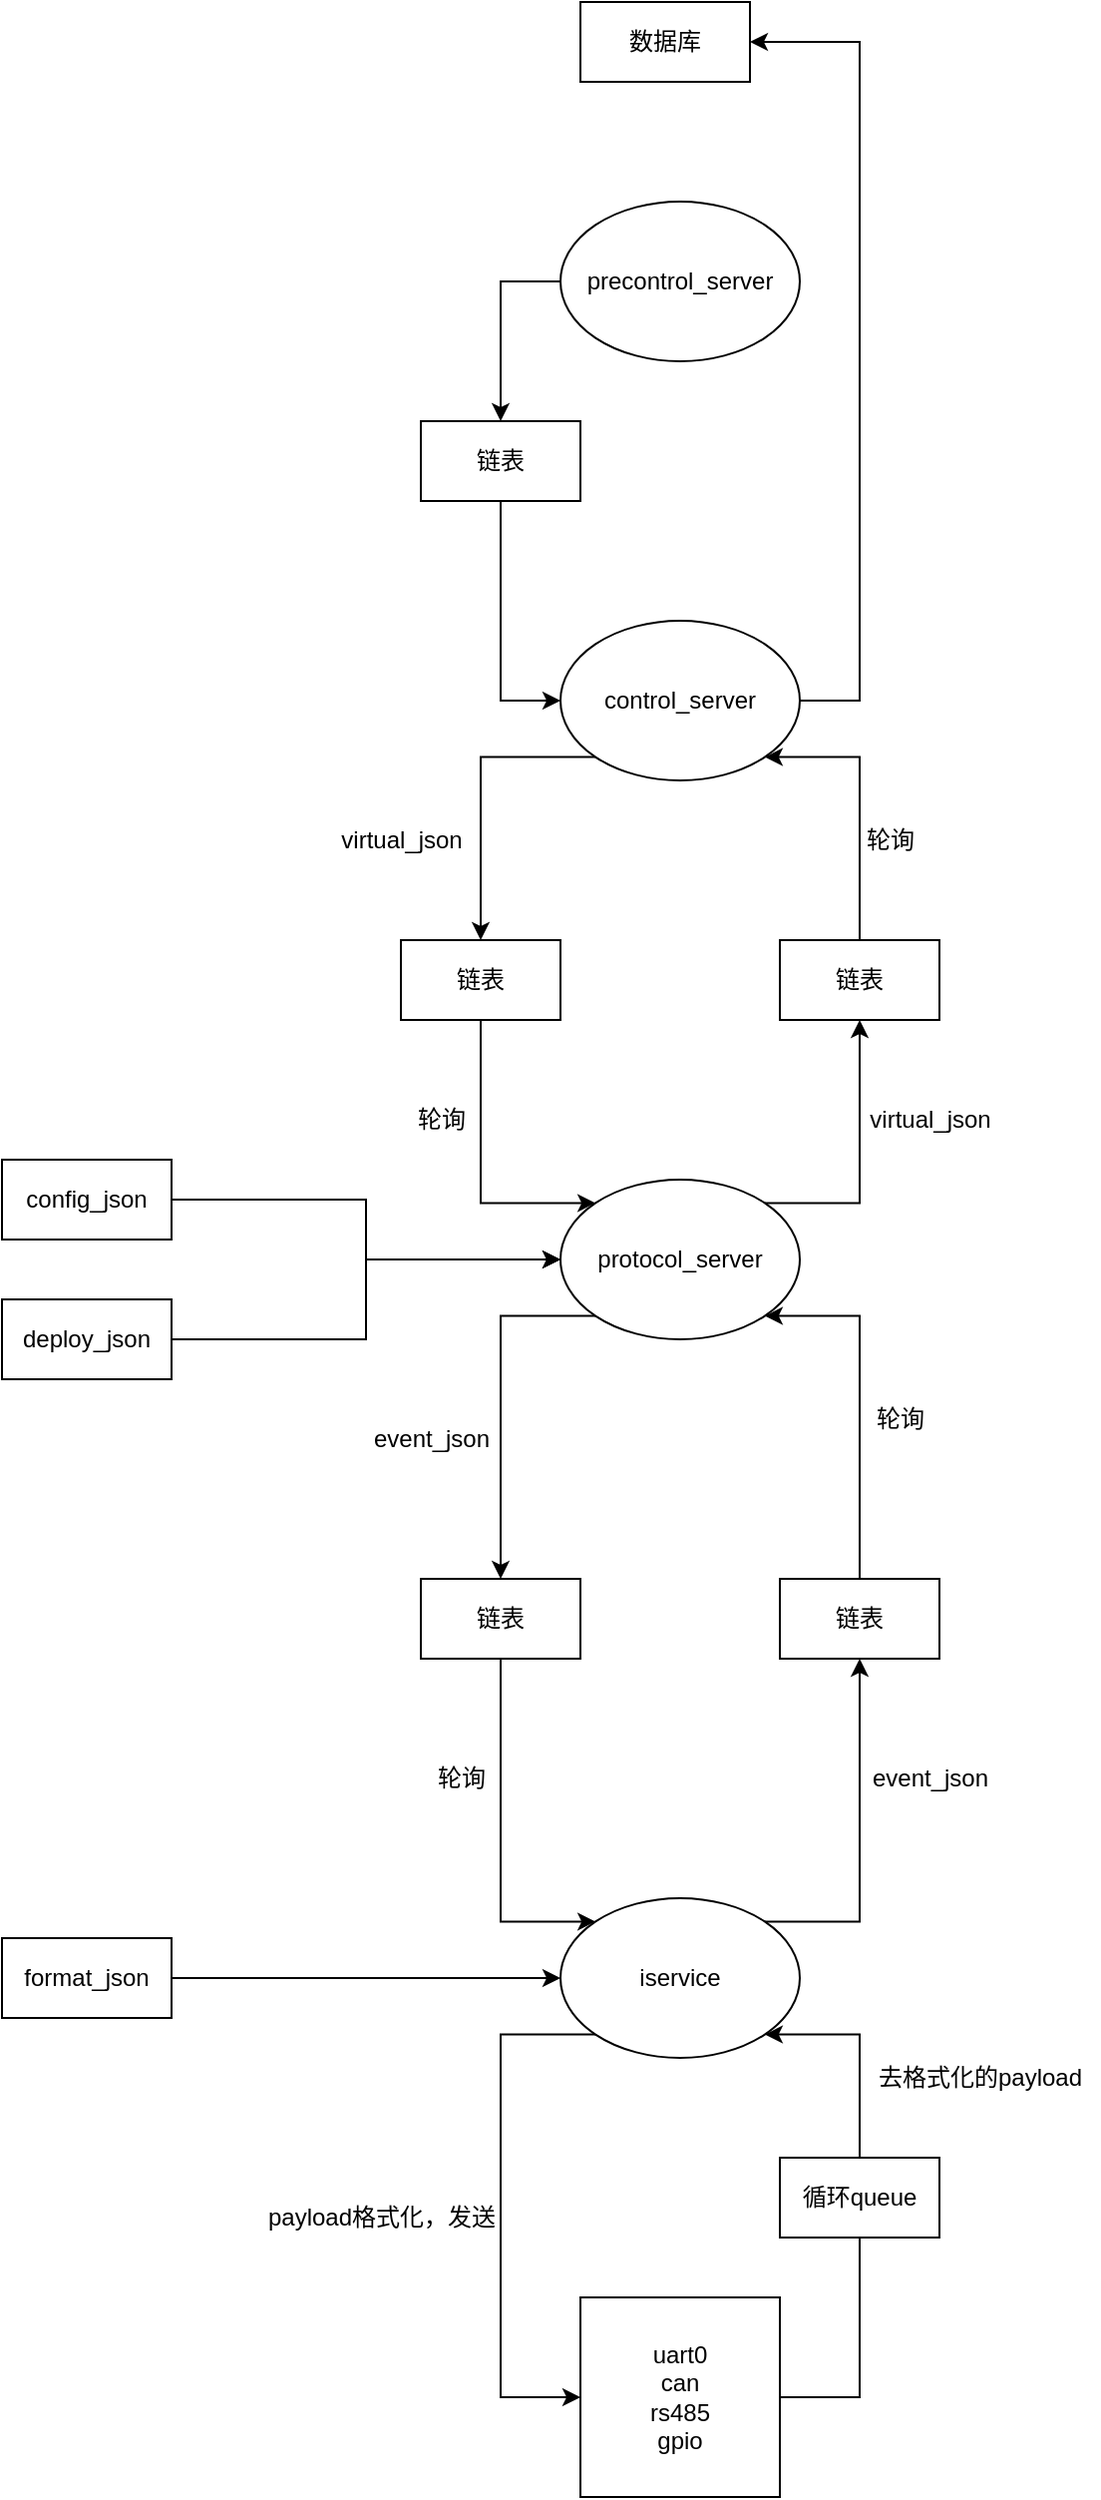 <mxfile version="14.9.0" type="github">
  <diagram id="MZVb2nb7MB5gttFT3kyg" name="Page-1">
    <mxGraphModel dx="782" dy="3782" grid="1" gridSize="10" guides="1" tooltips="1" connect="1" arrows="1" fold="1" page="1" pageScale="1" pageWidth="2339" pageHeight="3300" math="0" shadow="0">
      <root>
        <mxCell id="0" />
        <mxCell id="1" parent="0" />
        <mxCell id="9IoLNUDI6ptMPvQE96R7-55" style="edgeStyle=orthogonalEdgeStyle;rounded=0;orthogonalLoop=1;jettySize=auto;html=1;entryX=0;entryY=0.5;entryDx=0;entryDy=0;exitX=0;exitY=1;exitDx=0;exitDy=0;" edge="1" parent="1" source="9IoLNUDI6ptMPvQE96R7-1" target="9IoLNUDI6ptMPvQE96R7-2">
          <mxGeometry relative="1" as="geometry">
            <Array as="points">
              <mxPoint x="280" y="-212" />
              <mxPoint x="280" y="-30" />
            </Array>
          </mxGeometry>
        </mxCell>
        <mxCell id="9IoLNUDI6ptMPvQE96R7-59" style="edgeStyle=orthogonalEdgeStyle;rounded=0;orthogonalLoop=1;jettySize=auto;html=1;entryX=0.5;entryY=1;entryDx=0;entryDy=0;exitX=1;exitY=0;exitDx=0;exitDy=0;" edge="1" parent="1" source="9IoLNUDI6ptMPvQE96R7-1" target="9IoLNUDI6ptMPvQE96R7-57">
          <mxGeometry relative="1" as="geometry">
            <Array as="points">
              <mxPoint x="460" y="-268" />
            </Array>
          </mxGeometry>
        </mxCell>
        <mxCell id="9IoLNUDI6ptMPvQE96R7-1" value="iservice" style="ellipse;whiteSpace=wrap;html=1;" vertex="1" parent="1">
          <mxGeometry x="310" y="-280" width="120" height="80" as="geometry" />
        </mxCell>
        <mxCell id="9IoLNUDI6ptMPvQE96R7-56" style="edgeStyle=orthogonalEdgeStyle;rounded=0;orthogonalLoop=1;jettySize=auto;html=1;entryX=1;entryY=1;entryDx=0;entryDy=0;exitX=1;exitY=0.5;exitDx=0;exitDy=0;" edge="1" parent="1" source="9IoLNUDI6ptMPvQE96R7-2" target="9IoLNUDI6ptMPvQE96R7-1">
          <mxGeometry relative="1" as="geometry">
            <Array as="points">
              <mxPoint x="460" y="-30" />
              <mxPoint x="460" y="-212" />
            </Array>
          </mxGeometry>
        </mxCell>
        <mxCell id="9IoLNUDI6ptMPvQE96R7-2" value="uart0&lt;br&gt;can&lt;br&gt;rs485&lt;br&gt;gpio" style="whiteSpace=wrap;html=1;aspect=fixed;" vertex="1" parent="1">
          <mxGeometry x="320" y="-80" width="100" height="100" as="geometry" />
        </mxCell>
        <mxCell id="9IoLNUDI6ptMPvQE96R7-8" value="循环queue" style="rounded=0;whiteSpace=wrap;html=1;" vertex="1" parent="1">
          <mxGeometry x="420" y="-150" width="80" height="40" as="geometry" />
        </mxCell>
        <mxCell id="9IoLNUDI6ptMPvQE96R7-32" value="event_json" style="text;html=1;align=center;verticalAlign=middle;resizable=0;points=[];autosize=1;strokeColor=none;" vertex="1" parent="1">
          <mxGeometry x="460" y="-350" width="70" height="20" as="geometry" />
        </mxCell>
        <mxCell id="9IoLNUDI6ptMPvQE96R7-33" value="payload格式化，发送" style="text;html=1;align=center;verticalAlign=middle;resizable=0;points=[];autosize=1;strokeColor=none;" vertex="1" parent="1">
          <mxGeometry x="155" y="-130" width="130" height="20" as="geometry" />
        </mxCell>
        <mxCell id="9IoLNUDI6ptMPvQE96R7-34" value="去格式化的payload" style="text;html=1;align=center;verticalAlign=middle;resizable=0;points=[];autosize=1;strokeColor=none;" vertex="1" parent="1">
          <mxGeometry x="460" y="-200" width="120" height="20" as="geometry" />
        </mxCell>
        <mxCell id="9IoLNUDI6ptMPvQE96R7-64" style="edgeStyle=orthogonalEdgeStyle;rounded=0;orthogonalLoop=1;jettySize=auto;html=1;entryX=1;entryY=1;entryDx=0;entryDy=0;" edge="1" parent="1" source="9IoLNUDI6ptMPvQE96R7-57" target="9IoLNUDI6ptMPvQE96R7-63">
          <mxGeometry relative="1" as="geometry">
            <Array as="points">
              <mxPoint x="460" y="-572" />
            </Array>
          </mxGeometry>
        </mxCell>
        <mxCell id="9IoLNUDI6ptMPvQE96R7-57" value="链表" style="rounded=0;whiteSpace=wrap;html=1;" vertex="1" parent="1">
          <mxGeometry x="420" y="-440" width="80" height="40" as="geometry" />
        </mxCell>
        <mxCell id="9IoLNUDI6ptMPvQE96R7-61" style="edgeStyle=orthogonalEdgeStyle;rounded=0;orthogonalLoop=1;jettySize=auto;html=1;entryX=0;entryY=0;entryDx=0;entryDy=0;" edge="1" parent="1" source="9IoLNUDI6ptMPvQE96R7-58" target="9IoLNUDI6ptMPvQE96R7-1">
          <mxGeometry relative="1" as="geometry">
            <Array as="points">
              <mxPoint x="280" y="-268" />
            </Array>
          </mxGeometry>
        </mxCell>
        <mxCell id="9IoLNUDI6ptMPvQE96R7-58" value="链表" style="rounded=0;whiteSpace=wrap;html=1;" vertex="1" parent="1">
          <mxGeometry x="240" y="-440" width="80" height="40" as="geometry" />
        </mxCell>
        <mxCell id="9IoLNUDI6ptMPvQE96R7-66" style="edgeStyle=orthogonalEdgeStyle;rounded=0;orthogonalLoop=1;jettySize=auto;html=1;entryX=0.5;entryY=0;entryDx=0;entryDy=0;exitX=0;exitY=1;exitDx=0;exitDy=0;" edge="1" parent="1" source="9IoLNUDI6ptMPvQE96R7-63" target="9IoLNUDI6ptMPvQE96R7-58">
          <mxGeometry relative="1" as="geometry">
            <Array as="points">
              <mxPoint x="280" y="-572" />
            </Array>
          </mxGeometry>
        </mxCell>
        <mxCell id="9IoLNUDI6ptMPvQE96R7-78" style="edgeStyle=orthogonalEdgeStyle;rounded=0;orthogonalLoop=1;jettySize=auto;html=1;entryX=0.5;entryY=1;entryDx=0;entryDy=0;exitX=1;exitY=0;exitDx=0;exitDy=0;" edge="1" parent="1" source="9IoLNUDI6ptMPvQE96R7-63" target="9IoLNUDI6ptMPvQE96R7-77">
          <mxGeometry relative="1" as="geometry">
            <Array as="points">
              <mxPoint x="460" y="-628" />
            </Array>
          </mxGeometry>
        </mxCell>
        <mxCell id="9IoLNUDI6ptMPvQE96R7-63" value="protocol_server" style="ellipse;whiteSpace=wrap;html=1;" vertex="1" parent="1">
          <mxGeometry x="310" y="-640" width="120" height="80" as="geometry" />
        </mxCell>
        <mxCell id="9IoLNUDI6ptMPvQE96R7-67" value="event_json" style="text;html=1;align=center;verticalAlign=middle;resizable=0;points=[];autosize=1;strokeColor=none;" vertex="1" parent="1">
          <mxGeometry x="210" y="-520" width="70" height="20" as="geometry" />
        </mxCell>
        <mxCell id="9IoLNUDI6ptMPvQE96R7-68" value="轮询" style="text;html=1;align=center;verticalAlign=middle;resizable=0;points=[];autosize=1;strokeColor=none;" vertex="1" parent="1">
          <mxGeometry x="460" y="-530" width="40" height="20" as="geometry" />
        </mxCell>
        <mxCell id="9IoLNUDI6ptMPvQE96R7-69" value="轮询" style="text;html=1;align=center;verticalAlign=middle;resizable=0;points=[];autosize=1;strokeColor=none;" vertex="1" parent="1">
          <mxGeometry x="240" y="-350" width="40" height="20" as="geometry" />
        </mxCell>
        <mxCell id="9IoLNUDI6ptMPvQE96R7-75" style="edgeStyle=orthogonalEdgeStyle;rounded=0;orthogonalLoop=1;jettySize=auto;html=1;entryX=0.5;entryY=0;entryDx=0;entryDy=0;exitX=0;exitY=1;exitDx=0;exitDy=0;" edge="1" parent="1" source="9IoLNUDI6ptMPvQE96R7-71" target="9IoLNUDI6ptMPvQE96R7-74">
          <mxGeometry relative="1" as="geometry">
            <Array as="points">
              <mxPoint x="270" y="-852" />
            </Array>
          </mxGeometry>
        </mxCell>
        <mxCell id="9IoLNUDI6ptMPvQE96R7-100" style="edgeStyle=orthogonalEdgeStyle;rounded=0;orthogonalLoop=1;jettySize=auto;html=1;entryX=1;entryY=0.5;entryDx=0;entryDy=0;" edge="1" parent="1" source="9IoLNUDI6ptMPvQE96R7-71" target="9IoLNUDI6ptMPvQE96R7-99">
          <mxGeometry relative="1" as="geometry">
            <Array as="points">
              <mxPoint x="460" y="-880" />
              <mxPoint x="460" y="-1210" />
            </Array>
          </mxGeometry>
        </mxCell>
        <mxCell id="9IoLNUDI6ptMPvQE96R7-71" value="&lt;span&gt;control_server&lt;/span&gt;" style="ellipse;whiteSpace=wrap;html=1;" vertex="1" parent="1">
          <mxGeometry x="310" y="-920" width="120" height="80" as="geometry" />
        </mxCell>
        <mxCell id="9IoLNUDI6ptMPvQE96R7-76" style="edgeStyle=orthogonalEdgeStyle;rounded=0;orthogonalLoop=1;jettySize=auto;html=1;entryX=0;entryY=0;entryDx=0;entryDy=0;" edge="1" parent="1" source="9IoLNUDI6ptMPvQE96R7-74" target="9IoLNUDI6ptMPvQE96R7-63">
          <mxGeometry relative="1" as="geometry">
            <Array as="points">
              <mxPoint x="270" y="-628" />
            </Array>
          </mxGeometry>
        </mxCell>
        <mxCell id="9IoLNUDI6ptMPvQE96R7-74" value="链表" style="rounded=0;whiteSpace=wrap;html=1;" vertex="1" parent="1">
          <mxGeometry x="230" y="-760" width="80" height="40" as="geometry" />
        </mxCell>
        <mxCell id="9IoLNUDI6ptMPvQE96R7-79" style="edgeStyle=orthogonalEdgeStyle;rounded=0;orthogonalLoop=1;jettySize=auto;html=1;entryX=1;entryY=1;entryDx=0;entryDy=0;" edge="1" parent="1" source="9IoLNUDI6ptMPvQE96R7-77" target="9IoLNUDI6ptMPvQE96R7-71">
          <mxGeometry relative="1" as="geometry">
            <Array as="points">
              <mxPoint x="460" y="-852" />
            </Array>
          </mxGeometry>
        </mxCell>
        <mxCell id="9IoLNUDI6ptMPvQE96R7-77" value="链表" style="rounded=0;whiteSpace=wrap;html=1;" vertex="1" parent="1">
          <mxGeometry x="420" y="-760" width="80" height="40" as="geometry" />
        </mxCell>
        <mxCell id="9IoLNUDI6ptMPvQE96R7-80" value="virtual_json" style="text;html=1;align=center;verticalAlign=middle;resizable=0;points=[];autosize=1;strokeColor=none;" vertex="1" parent="1">
          <mxGeometry x="190" y="-820" width="80" height="20" as="geometry" />
        </mxCell>
        <mxCell id="9IoLNUDI6ptMPvQE96R7-81" value="virtual_json" style="text;html=1;align=center;verticalAlign=middle;resizable=0;points=[];autosize=1;strokeColor=none;" vertex="1" parent="1">
          <mxGeometry x="455" y="-680" width="80" height="20" as="geometry" />
        </mxCell>
        <mxCell id="9IoLNUDI6ptMPvQE96R7-82" value="轮询" style="text;html=1;align=center;verticalAlign=middle;resizable=0;points=[];autosize=1;strokeColor=none;" vertex="1" parent="1">
          <mxGeometry x="455" y="-820" width="40" height="20" as="geometry" />
        </mxCell>
        <mxCell id="9IoLNUDI6ptMPvQE96R7-83" value="轮询" style="text;html=1;align=center;verticalAlign=middle;resizable=0;points=[];autosize=1;strokeColor=none;" vertex="1" parent="1">
          <mxGeometry x="230" y="-680" width="40" height="20" as="geometry" />
        </mxCell>
        <mxCell id="9IoLNUDI6ptMPvQE96R7-88" style="edgeStyle=orthogonalEdgeStyle;rounded=0;orthogonalLoop=1;jettySize=auto;html=1;" edge="1" parent="1" source="9IoLNUDI6ptMPvQE96R7-84" target="9IoLNUDI6ptMPvQE96R7-63">
          <mxGeometry relative="1" as="geometry" />
        </mxCell>
        <mxCell id="9IoLNUDI6ptMPvQE96R7-84" value="config_json" style="rounded=0;whiteSpace=wrap;html=1;" vertex="1" parent="1">
          <mxGeometry x="30" y="-650" width="85" height="40" as="geometry" />
        </mxCell>
        <mxCell id="9IoLNUDI6ptMPvQE96R7-89" style="edgeStyle=orthogonalEdgeStyle;rounded=0;orthogonalLoop=1;jettySize=auto;html=1;entryX=0;entryY=0.5;entryDx=0;entryDy=0;" edge="1" parent="1" source="9IoLNUDI6ptMPvQE96R7-85" target="9IoLNUDI6ptMPvQE96R7-63">
          <mxGeometry relative="1" as="geometry">
            <mxPoint x="270" y="-590" as="targetPoint" />
          </mxGeometry>
        </mxCell>
        <mxCell id="9IoLNUDI6ptMPvQE96R7-85" value="deploy_json" style="rounded=0;whiteSpace=wrap;html=1;" vertex="1" parent="1">
          <mxGeometry x="30" y="-580" width="85" height="40" as="geometry" />
        </mxCell>
        <mxCell id="9IoLNUDI6ptMPvQE96R7-92" style="edgeStyle=orthogonalEdgeStyle;rounded=0;orthogonalLoop=1;jettySize=auto;html=1;entryX=0;entryY=0.5;entryDx=0;entryDy=0;" edge="1" parent="1" source="9IoLNUDI6ptMPvQE96R7-91" target="9IoLNUDI6ptMPvQE96R7-1">
          <mxGeometry relative="1" as="geometry" />
        </mxCell>
        <mxCell id="9IoLNUDI6ptMPvQE96R7-91" value="format_json" style="rounded=0;whiteSpace=wrap;html=1;" vertex="1" parent="1">
          <mxGeometry x="30" y="-260" width="85" height="40" as="geometry" />
        </mxCell>
        <mxCell id="9IoLNUDI6ptMPvQE96R7-97" style="edgeStyle=orthogonalEdgeStyle;rounded=0;orthogonalLoop=1;jettySize=auto;html=1;entryX=0.5;entryY=0;entryDx=0;entryDy=0;exitX=0;exitY=0.5;exitDx=0;exitDy=0;" edge="1" parent="1" source="9IoLNUDI6ptMPvQE96R7-94" target="9IoLNUDI6ptMPvQE96R7-96">
          <mxGeometry relative="1" as="geometry" />
        </mxCell>
        <mxCell id="9IoLNUDI6ptMPvQE96R7-94" value="precontrol_server" style="ellipse;whiteSpace=wrap;html=1;" vertex="1" parent="1">
          <mxGeometry x="310" y="-1130" width="120" height="80" as="geometry" />
        </mxCell>
        <mxCell id="9IoLNUDI6ptMPvQE96R7-98" style="edgeStyle=orthogonalEdgeStyle;rounded=0;orthogonalLoop=1;jettySize=auto;html=1;entryX=0;entryY=0.5;entryDx=0;entryDy=0;" edge="1" parent="1" source="9IoLNUDI6ptMPvQE96R7-96" target="9IoLNUDI6ptMPvQE96R7-71">
          <mxGeometry relative="1" as="geometry">
            <Array as="points">
              <mxPoint x="280" y="-880" />
            </Array>
          </mxGeometry>
        </mxCell>
        <mxCell id="9IoLNUDI6ptMPvQE96R7-96" value="链表" style="rounded=0;whiteSpace=wrap;html=1;" vertex="1" parent="1">
          <mxGeometry x="240" y="-1020" width="80" height="40" as="geometry" />
        </mxCell>
        <mxCell id="9IoLNUDI6ptMPvQE96R7-99" value="数据库" style="rounded=0;whiteSpace=wrap;html=1;" vertex="1" parent="1">
          <mxGeometry x="320" y="-1230" width="85" height="40" as="geometry" />
        </mxCell>
      </root>
    </mxGraphModel>
  </diagram>
</mxfile>
